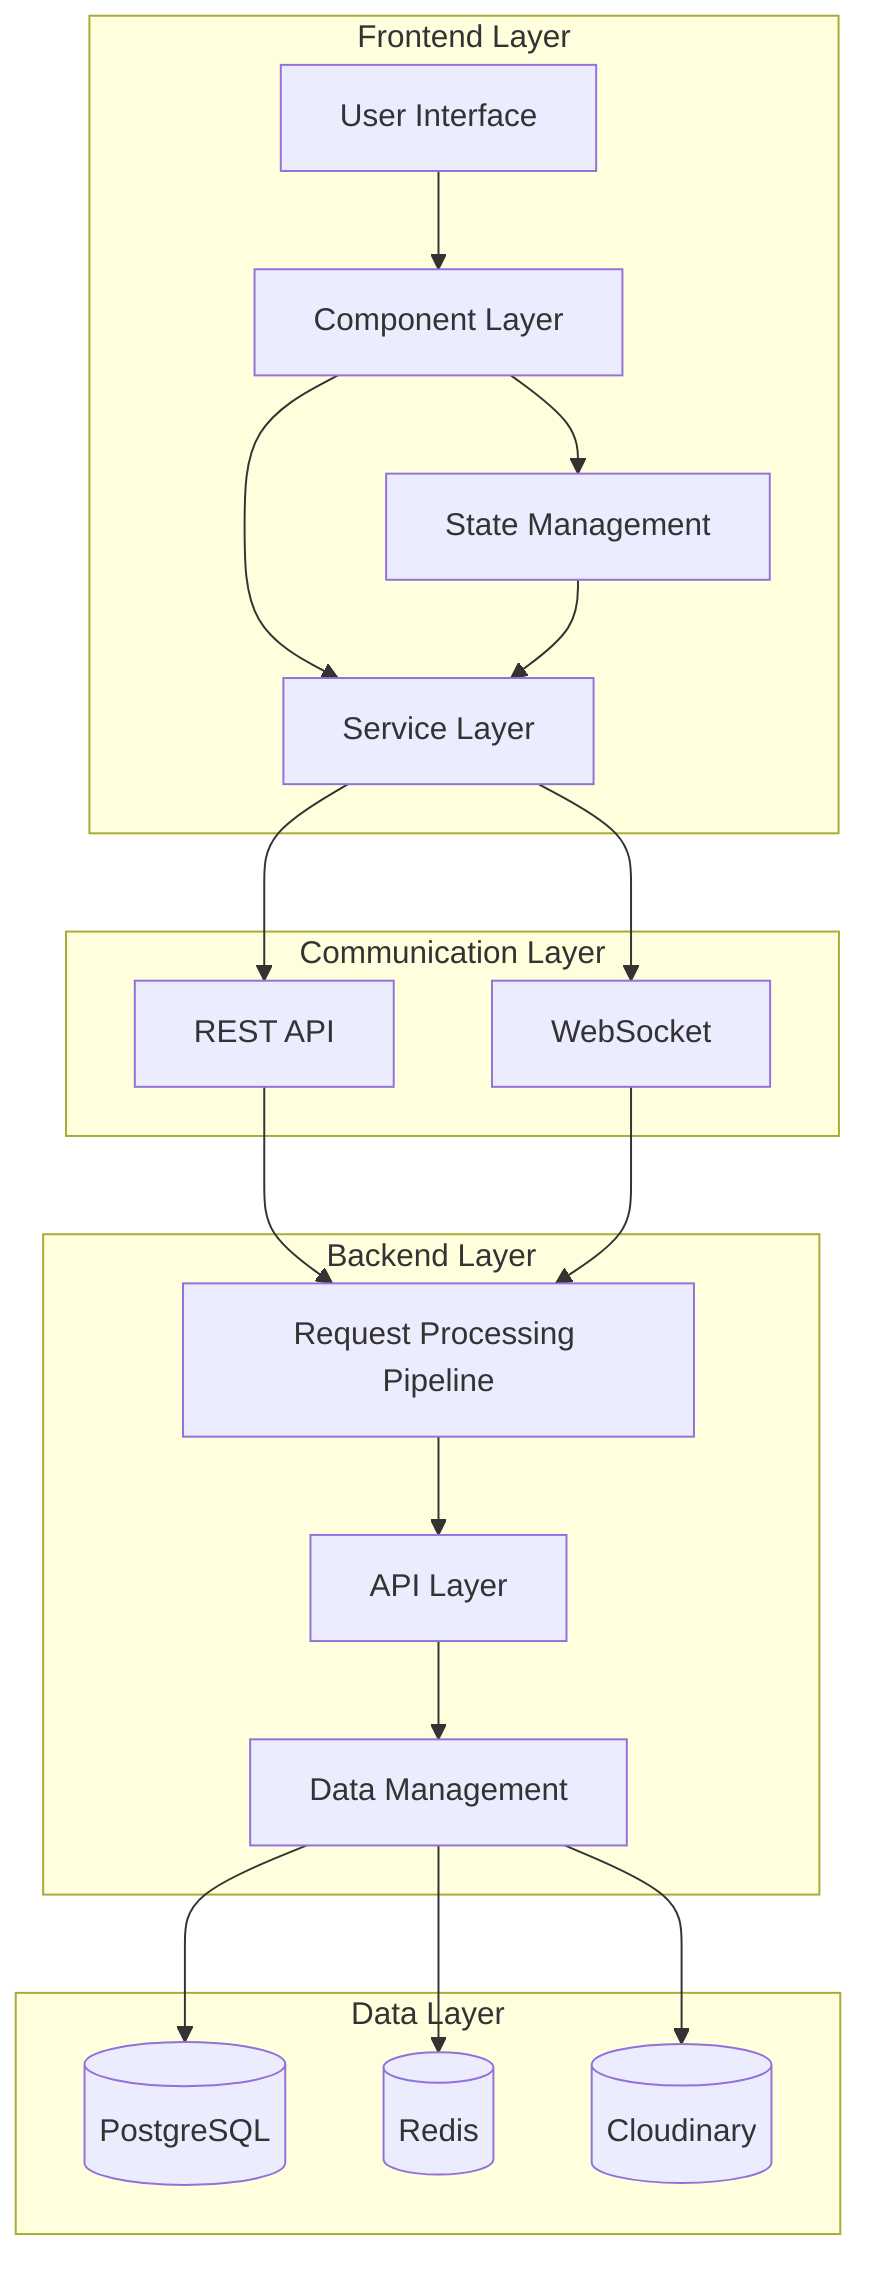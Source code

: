 graph TB
    subgraph "Frontend Layer"
        UI[User Interface]
        CL[Component Layer]
        SL[Service Layer]
        SM[State Management]
        
        UI --> CL
        CL --> SM
        CL --> SL
        SM --> SL
    end

    subgraph "Communication Layer"
        REST[REST API]
        WS[WebSocket]
        SL --> REST
        SL --> WS
    end

    subgraph "Backend Layer"
        RPP[Request Processing Pipeline]
        API[API Layer]
        DM[Data Management]
        
        REST --> RPP
        WS --> RPP
        RPP --> API
        API --> DM
    end

    subgraph "Data Layer"
        PG[(PostgreSQL)]
        RD[(Redis)]
        CD[(Cloudinary)]
        
        DM --> PG
        DM --> RD
        DM --> CD
    end